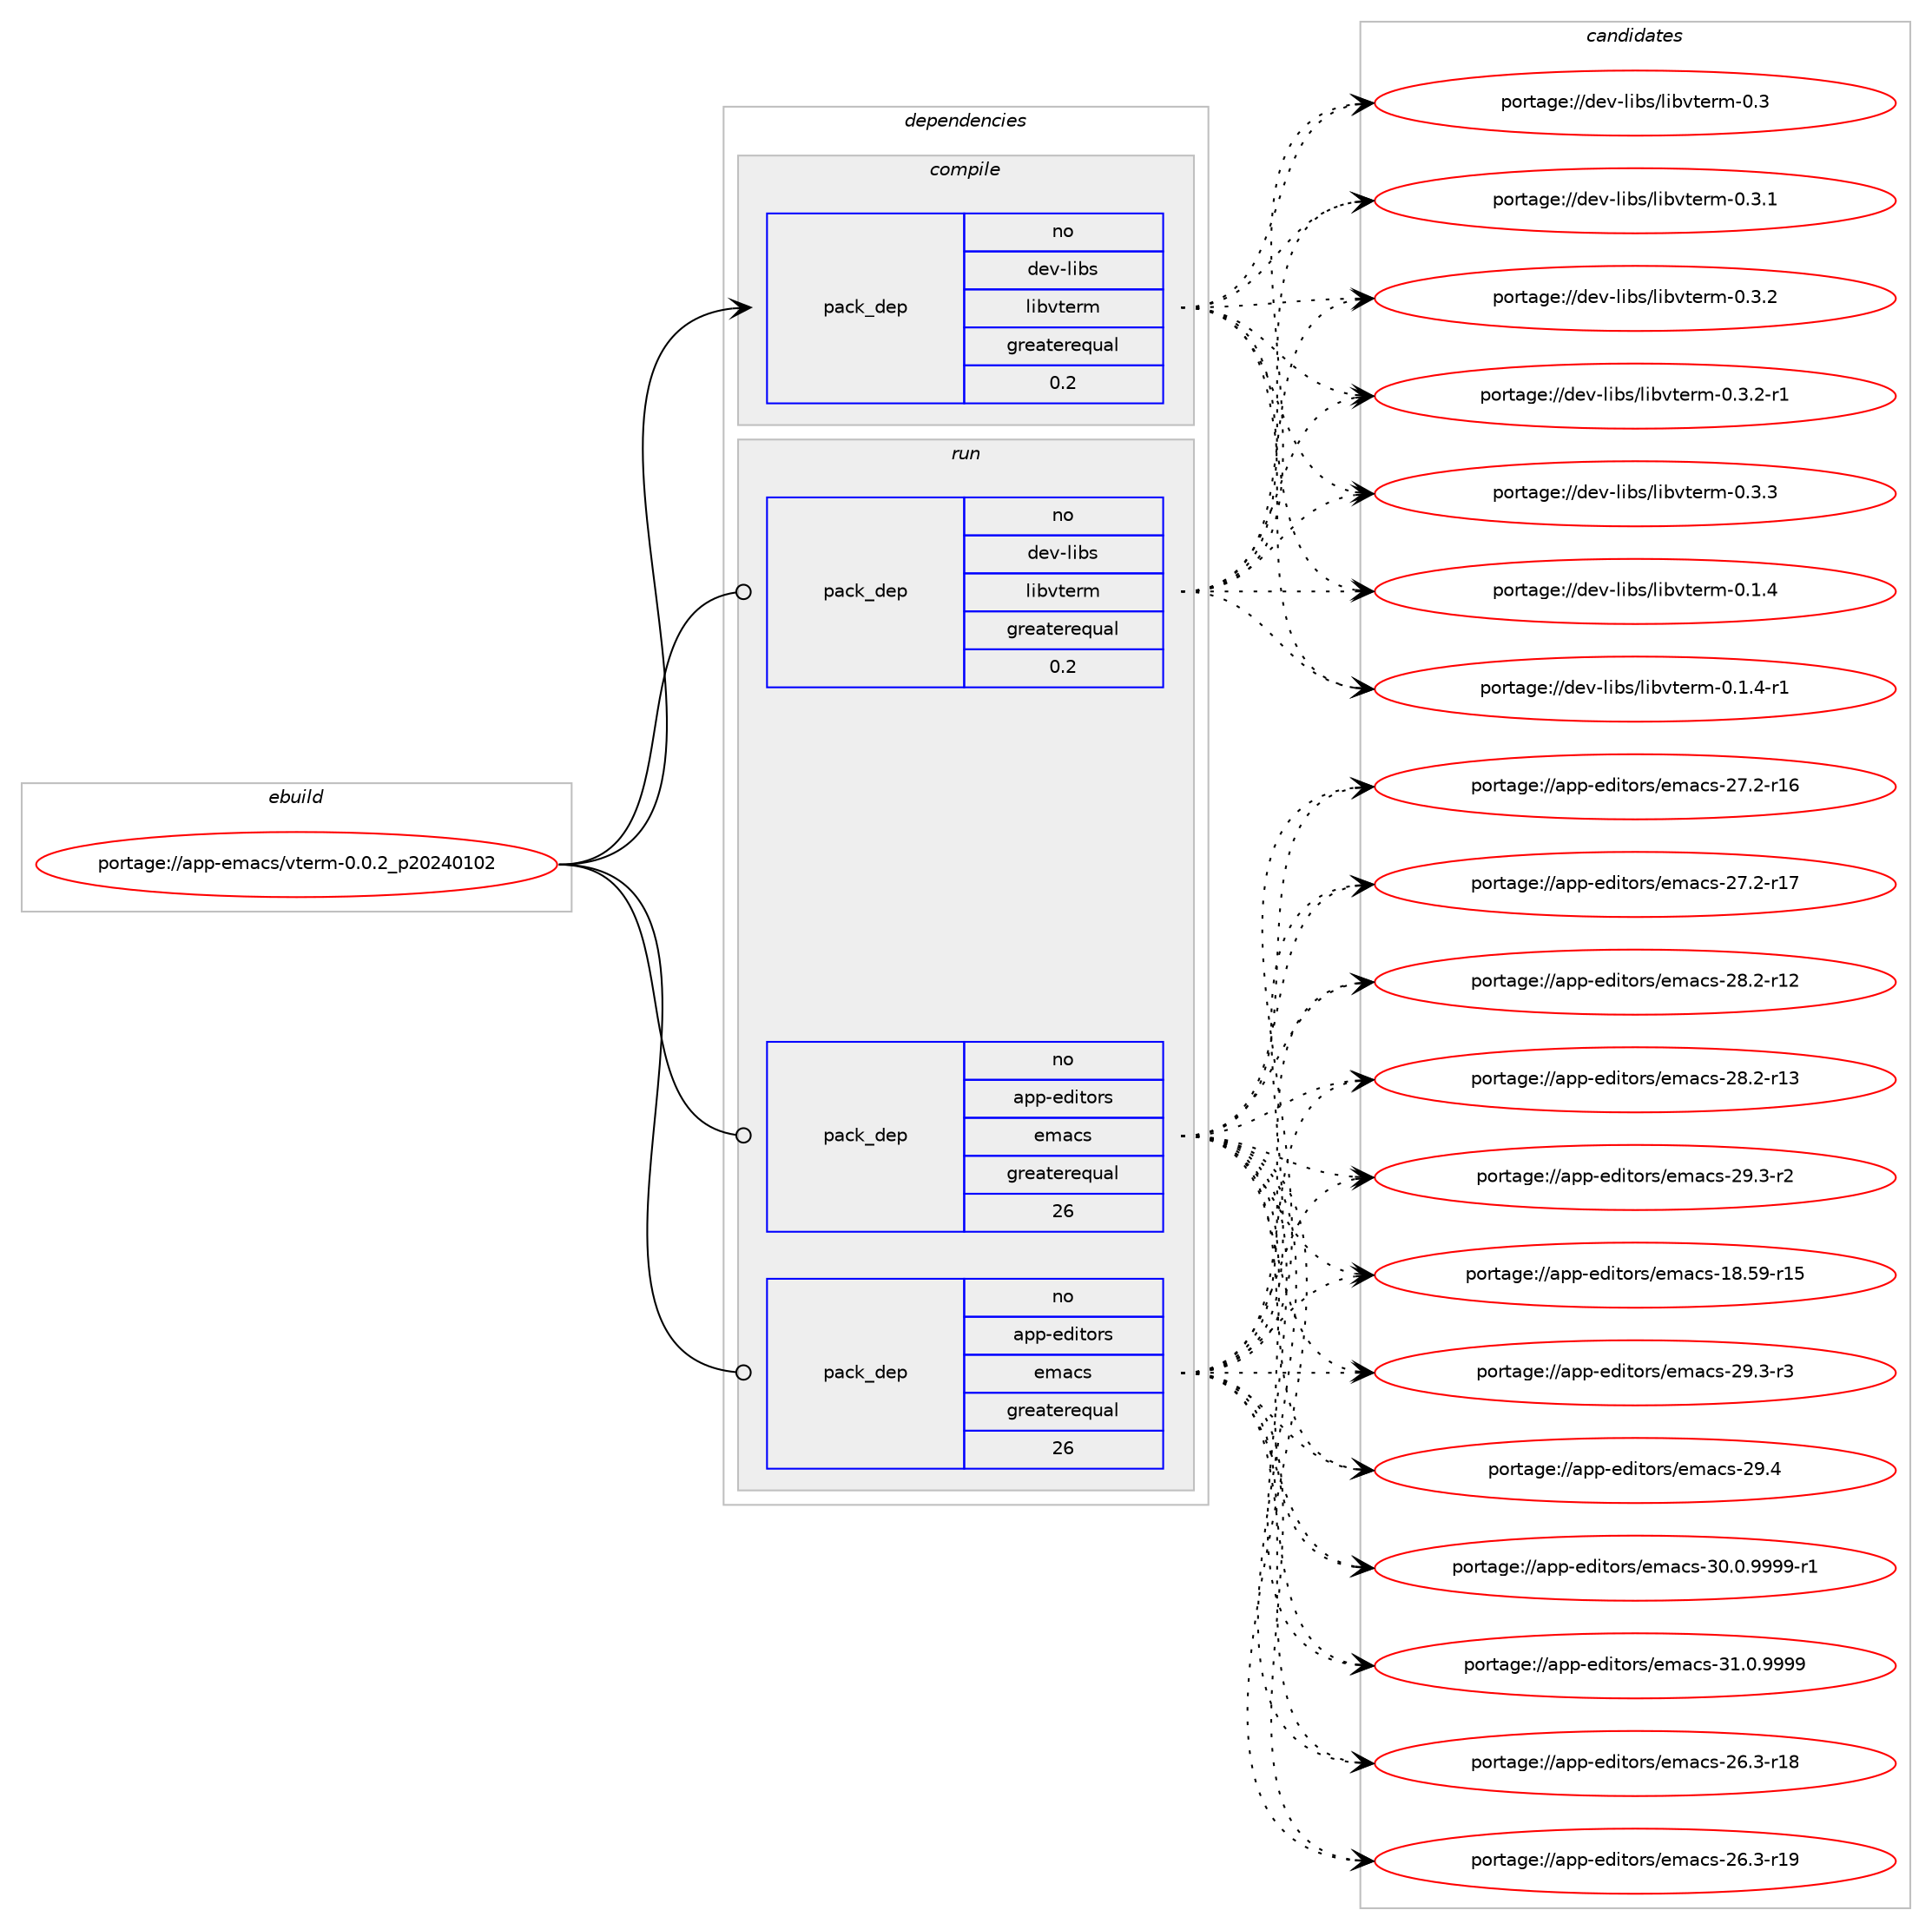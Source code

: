 digraph prolog {

# *************
# Graph options
# *************

newrank=true;
concentrate=true;
compound=true;
graph [rankdir=LR,fontname=Helvetica,fontsize=10,ranksep=1.5];#, ranksep=2.5, nodesep=0.2];
edge  [arrowhead=vee];
node  [fontname=Helvetica,fontsize=10];

# **********
# The ebuild
# **********

subgraph cluster_leftcol {
color=gray;
rank=same;
label=<<i>ebuild</i>>;
id [label="portage://app-emacs/vterm-0.0.2_p20240102", color=red, width=4, href="../app-emacs/vterm-0.0.2_p20240102.svg"];
}

# ****************
# The dependencies
# ****************

subgraph cluster_midcol {
color=gray;
label=<<i>dependencies</i>>;
subgraph cluster_compile {
fillcolor="#eeeeee";
style=filled;
label=<<i>compile</i>>;
subgraph pack4103 {
dependency10316 [label=<<TABLE BORDER="0" CELLBORDER="1" CELLSPACING="0" CELLPADDING="4" WIDTH="220"><TR><TD ROWSPAN="6" CELLPADDING="30">pack_dep</TD></TR><TR><TD WIDTH="110">no</TD></TR><TR><TD>dev-libs</TD></TR><TR><TD>libvterm</TD></TR><TR><TD>greaterequal</TD></TR><TR><TD>0.2</TD></TR></TABLE>>, shape=none, color=blue];
}
id:e -> dependency10316:w [weight=20,style="solid",arrowhead="vee"];
}
subgraph cluster_compileandrun {
fillcolor="#eeeeee";
style=filled;
label=<<i>compile and run</i>>;
}
subgraph cluster_run {
fillcolor="#eeeeee";
style=filled;
label=<<i>run</i>>;
subgraph pack4104 {
dependency10317 [label=<<TABLE BORDER="0" CELLBORDER="1" CELLSPACING="0" CELLPADDING="4" WIDTH="220"><TR><TD ROWSPAN="6" CELLPADDING="30">pack_dep</TD></TR><TR><TD WIDTH="110">no</TD></TR><TR><TD>app-editors</TD></TR><TR><TD>emacs</TD></TR><TR><TD>greaterequal</TD></TR><TR><TD>26</TD></TR></TABLE>>, shape=none, color=blue];
}
id:e -> dependency10317:w [weight=20,style="solid",arrowhead="odot"];
subgraph pack4105 {
dependency10318 [label=<<TABLE BORDER="0" CELLBORDER="1" CELLSPACING="0" CELLPADDING="4" WIDTH="220"><TR><TD ROWSPAN="6" CELLPADDING="30">pack_dep</TD></TR><TR><TD WIDTH="110">no</TD></TR><TR><TD>app-editors</TD></TR><TR><TD>emacs</TD></TR><TR><TD>greaterequal</TD></TR><TR><TD>26</TD></TR></TABLE>>, shape=none, color=blue];
}
id:e -> dependency10318:w [weight=20,style="solid",arrowhead="odot"];
subgraph pack4106 {
dependency10319 [label=<<TABLE BORDER="0" CELLBORDER="1" CELLSPACING="0" CELLPADDING="4" WIDTH="220"><TR><TD ROWSPAN="6" CELLPADDING="30">pack_dep</TD></TR><TR><TD WIDTH="110">no</TD></TR><TR><TD>dev-libs</TD></TR><TR><TD>libvterm</TD></TR><TR><TD>greaterequal</TD></TR><TR><TD>0.2</TD></TR></TABLE>>, shape=none, color=blue];
}
id:e -> dependency10319:w [weight=20,style="solid",arrowhead="odot"];
}
}

# **************
# The candidates
# **************

subgraph cluster_choices {
rank=same;
color=gray;
label=<<i>candidates</i>>;

subgraph choice4103 {
color=black;
nodesep=1;
choice10010111845108105981154710810598118116101114109454846494652 [label="portage://dev-libs/libvterm-0.1.4", color=red, width=4,href="../dev-libs/libvterm-0.1.4.svg"];
choice100101118451081059811547108105981181161011141094548464946524511449 [label="portage://dev-libs/libvterm-0.1.4-r1", color=red, width=4,href="../dev-libs/libvterm-0.1.4-r1.svg"];
choice1001011184510810598115471081059811811610111410945484651 [label="portage://dev-libs/libvterm-0.3", color=red, width=4,href="../dev-libs/libvterm-0.3.svg"];
choice10010111845108105981154710810598118116101114109454846514649 [label="portage://dev-libs/libvterm-0.3.1", color=red, width=4,href="../dev-libs/libvterm-0.3.1.svg"];
choice10010111845108105981154710810598118116101114109454846514650 [label="portage://dev-libs/libvterm-0.3.2", color=red, width=4,href="../dev-libs/libvterm-0.3.2.svg"];
choice100101118451081059811547108105981181161011141094548465146504511449 [label="portage://dev-libs/libvterm-0.3.2-r1", color=red, width=4,href="../dev-libs/libvterm-0.3.2-r1.svg"];
choice10010111845108105981154710810598118116101114109454846514651 [label="portage://dev-libs/libvterm-0.3.3", color=red, width=4,href="../dev-libs/libvterm-0.3.3.svg"];
dependency10316:e -> choice10010111845108105981154710810598118116101114109454846494652:w [style=dotted,weight="100"];
dependency10316:e -> choice100101118451081059811547108105981181161011141094548464946524511449:w [style=dotted,weight="100"];
dependency10316:e -> choice1001011184510810598115471081059811811610111410945484651:w [style=dotted,weight="100"];
dependency10316:e -> choice10010111845108105981154710810598118116101114109454846514649:w [style=dotted,weight="100"];
dependency10316:e -> choice10010111845108105981154710810598118116101114109454846514650:w [style=dotted,weight="100"];
dependency10316:e -> choice100101118451081059811547108105981181161011141094548465146504511449:w [style=dotted,weight="100"];
dependency10316:e -> choice10010111845108105981154710810598118116101114109454846514651:w [style=dotted,weight="100"];
}
subgraph choice4104 {
color=black;
nodesep=1;
choice9711211245101100105116111114115471011099799115454956465357451144953 [label="portage://app-editors/emacs-18.59-r15", color=red, width=4,href="../app-editors/emacs-18.59-r15.svg"];
choice97112112451011001051161111141154710110997991154550544651451144956 [label="portage://app-editors/emacs-26.3-r18", color=red, width=4,href="../app-editors/emacs-26.3-r18.svg"];
choice97112112451011001051161111141154710110997991154550544651451144957 [label="portage://app-editors/emacs-26.3-r19", color=red, width=4,href="../app-editors/emacs-26.3-r19.svg"];
choice97112112451011001051161111141154710110997991154550554650451144954 [label="portage://app-editors/emacs-27.2-r16", color=red, width=4,href="../app-editors/emacs-27.2-r16.svg"];
choice97112112451011001051161111141154710110997991154550554650451144955 [label="portage://app-editors/emacs-27.2-r17", color=red, width=4,href="../app-editors/emacs-27.2-r17.svg"];
choice97112112451011001051161111141154710110997991154550564650451144950 [label="portage://app-editors/emacs-28.2-r12", color=red, width=4,href="../app-editors/emacs-28.2-r12.svg"];
choice97112112451011001051161111141154710110997991154550564650451144951 [label="portage://app-editors/emacs-28.2-r13", color=red, width=4,href="../app-editors/emacs-28.2-r13.svg"];
choice971121124510110010511611111411547101109979911545505746514511450 [label="portage://app-editors/emacs-29.3-r2", color=red, width=4,href="../app-editors/emacs-29.3-r2.svg"];
choice971121124510110010511611111411547101109979911545505746514511451 [label="portage://app-editors/emacs-29.3-r3", color=red, width=4,href="../app-editors/emacs-29.3-r3.svg"];
choice97112112451011001051161111141154710110997991154550574652 [label="portage://app-editors/emacs-29.4", color=red, width=4,href="../app-editors/emacs-29.4.svg"];
choice9711211245101100105116111114115471011099799115455148464846575757574511449 [label="portage://app-editors/emacs-30.0.9999-r1", color=red, width=4,href="../app-editors/emacs-30.0.9999-r1.svg"];
choice971121124510110010511611111411547101109979911545514946484657575757 [label="portage://app-editors/emacs-31.0.9999", color=red, width=4,href="../app-editors/emacs-31.0.9999.svg"];
dependency10317:e -> choice9711211245101100105116111114115471011099799115454956465357451144953:w [style=dotted,weight="100"];
dependency10317:e -> choice97112112451011001051161111141154710110997991154550544651451144956:w [style=dotted,weight="100"];
dependency10317:e -> choice97112112451011001051161111141154710110997991154550544651451144957:w [style=dotted,weight="100"];
dependency10317:e -> choice97112112451011001051161111141154710110997991154550554650451144954:w [style=dotted,weight="100"];
dependency10317:e -> choice97112112451011001051161111141154710110997991154550554650451144955:w [style=dotted,weight="100"];
dependency10317:e -> choice97112112451011001051161111141154710110997991154550564650451144950:w [style=dotted,weight="100"];
dependency10317:e -> choice97112112451011001051161111141154710110997991154550564650451144951:w [style=dotted,weight="100"];
dependency10317:e -> choice971121124510110010511611111411547101109979911545505746514511450:w [style=dotted,weight="100"];
dependency10317:e -> choice971121124510110010511611111411547101109979911545505746514511451:w [style=dotted,weight="100"];
dependency10317:e -> choice97112112451011001051161111141154710110997991154550574652:w [style=dotted,weight="100"];
dependency10317:e -> choice9711211245101100105116111114115471011099799115455148464846575757574511449:w [style=dotted,weight="100"];
dependency10317:e -> choice971121124510110010511611111411547101109979911545514946484657575757:w [style=dotted,weight="100"];
}
subgraph choice4105 {
color=black;
nodesep=1;
choice9711211245101100105116111114115471011099799115454956465357451144953 [label="portage://app-editors/emacs-18.59-r15", color=red, width=4,href="../app-editors/emacs-18.59-r15.svg"];
choice97112112451011001051161111141154710110997991154550544651451144956 [label="portage://app-editors/emacs-26.3-r18", color=red, width=4,href="../app-editors/emacs-26.3-r18.svg"];
choice97112112451011001051161111141154710110997991154550544651451144957 [label="portage://app-editors/emacs-26.3-r19", color=red, width=4,href="../app-editors/emacs-26.3-r19.svg"];
choice97112112451011001051161111141154710110997991154550554650451144954 [label="portage://app-editors/emacs-27.2-r16", color=red, width=4,href="../app-editors/emacs-27.2-r16.svg"];
choice97112112451011001051161111141154710110997991154550554650451144955 [label="portage://app-editors/emacs-27.2-r17", color=red, width=4,href="../app-editors/emacs-27.2-r17.svg"];
choice97112112451011001051161111141154710110997991154550564650451144950 [label="portage://app-editors/emacs-28.2-r12", color=red, width=4,href="../app-editors/emacs-28.2-r12.svg"];
choice97112112451011001051161111141154710110997991154550564650451144951 [label="portage://app-editors/emacs-28.2-r13", color=red, width=4,href="../app-editors/emacs-28.2-r13.svg"];
choice971121124510110010511611111411547101109979911545505746514511450 [label="portage://app-editors/emacs-29.3-r2", color=red, width=4,href="../app-editors/emacs-29.3-r2.svg"];
choice971121124510110010511611111411547101109979911545505746514511451 [label="portage://app-editors/emacs-29.3-r3", color=red, width=4,href="../app-editors/emacs-29.3-r3.svg"];
choice97112112451011001051161111141154710110997991154550574652 [label="portage://app-editors/emacs-29.4", color=red, width=4,href="../app-editors/emacs-29.4.svg"];
choice9711211245101100105116111114115471011099799115455148464846575757574511449 [label="portage://app-editors/emacs-30.0.9999-r1", color=red, width=4,href="../app-editors/emacs-30.0.9999-r1.svg"];
choice971121124510110010511611111411547101109979911545514946484657575757 [label="portage://app-editors/emacs-31.0.9999", color=red, width=4,href="../app-editors/emacs-31.0.9999.svg"];
dependency10318:e -> choice9711211245101100105116111114115471011099799115454956465357451144953:w [style=dotted,weight="100"];
dependency10318:e -> choice97112112451011001051161111141154710110997991154550544651451144956:w [style=dotted,weight="100"];
dependency10318:e -> choice97112112451011001051161111141154710110997991154550544651451144957:w [style=dotted,weight="100"];
dependency10318:e -> choice97112112451011001051161111141154710110997991154550554650451144954:w [style=dotted,weight="100"];
dependency10318:e -> choice97112112451011001051161111141154710110997991154550554650451144955:w [style=dotted,weight="100"];
dependency10318:e -> choice97112112451011001051161111141154710110997991154550564650451144950:w [style=dotted,weight="100"];
dependency10318:e -> choice97112112451011001051161111141154710110997991154550564650451144951:w [style=dotted,weight="100"];
dependency10318:e -> choice971121124510110010511611111411547101109979911545505746514511450:w [style=dotted,weight="100"];
dependency10318:e -> choice971121124510110010511611111411547101109979911545505746514511451:w [style=dotted,weight="100"];
dependency10318:e -> choice97112112451011001051161111141154710110997991154550574652:w [style=dotted,weight="100"];
dependency10318:e -> choice9711211245101100105116111114115471011099799115455148464846575757574511449:w [style=dotted,weight="100"];
dependency10318:e -> choice971121124510110010511611111411547101109979911545514946484657575757:w [style=dotted,weight="100"];
}
subgraph choice4106 {
color=black;
nodesep=1;
choice10010111845108105981154710810598118116101114109454846494652 [label="portage://dev-libs/libvterm-0.1.4", color=red, width=4,href="../dev-libs/libvterm-0.1.4.svg"];
choice100101118451081059811547108105981181161011141094548464946524511449 [label="portage://dev-libs/libvterm-0.1.4-r1", color=red, width=4,href="../dev-libs/libvterm-0.1.4-r1.svg"];
choice1001011184510810598115471081059811811610111410945484651 [label="portage://dev-libs/libvterm-0.3", color=red, width=4,href="../dev-libs/libvterm-0.3.svg"];
choice10010111845108105981154710810598118116101114109454846514649 [label="portage://dev-libs/libvterm-0.3.1", color=red, width=4,href="../dev-libs/libvterm-0.3.1.svg"];
choice10010111845108105981154710810598118116101114109454846514650 [label="portage://dev-libs/libvterm-0.3.2", color=red, width=4,href="../dev-libs/libvterm-0.3.2.svg"];
choice100101118451081059811547108105981181161011141094548465146504511449 [label="portage://dev-libs/libvterm-0.3.2-r1", color=red, width=4,href="../dev-libs/libvterm-0.3.2-r1.svg"];
choice10010111845108105981154710810598118116101114109454846514651 [label="portage://dev-libs/libvterm-0.3.3", color=red, width=4,href="../dev-libs/libvterm-0.3.3.svg"];
dependency10319:e -> choice10010111845108105981154710810598118116101114109454846494652:w [style=dotted,weight="100"];
dependency10319:e -> choice100101118451081059811547108105981181161011141094548464946524511449:w [style=dotted,weight="100"];
dependency10319:e -> choice1001011184510810598115471081059811811610111410945484651:w [style=dotted,weight="100"];
dependency10319:e -> choice10010111845108105981154710810598118116101114109454846514649:w [style=dotted,weight="100"];
dependency10319:e -> choice10010111845108105981154710810598118116101114109454846514650:w [style=dotted,weight="100"];
dependency10319:e -> choice100101118451081059811547108105981181161011141094548465146504511449:w [style=dotted,weight="100"];
dependency10319:e -> choice10010111845108105981154710810598118116101114109454846514651:w [style=dotted,weight="100"];
}
}

}
